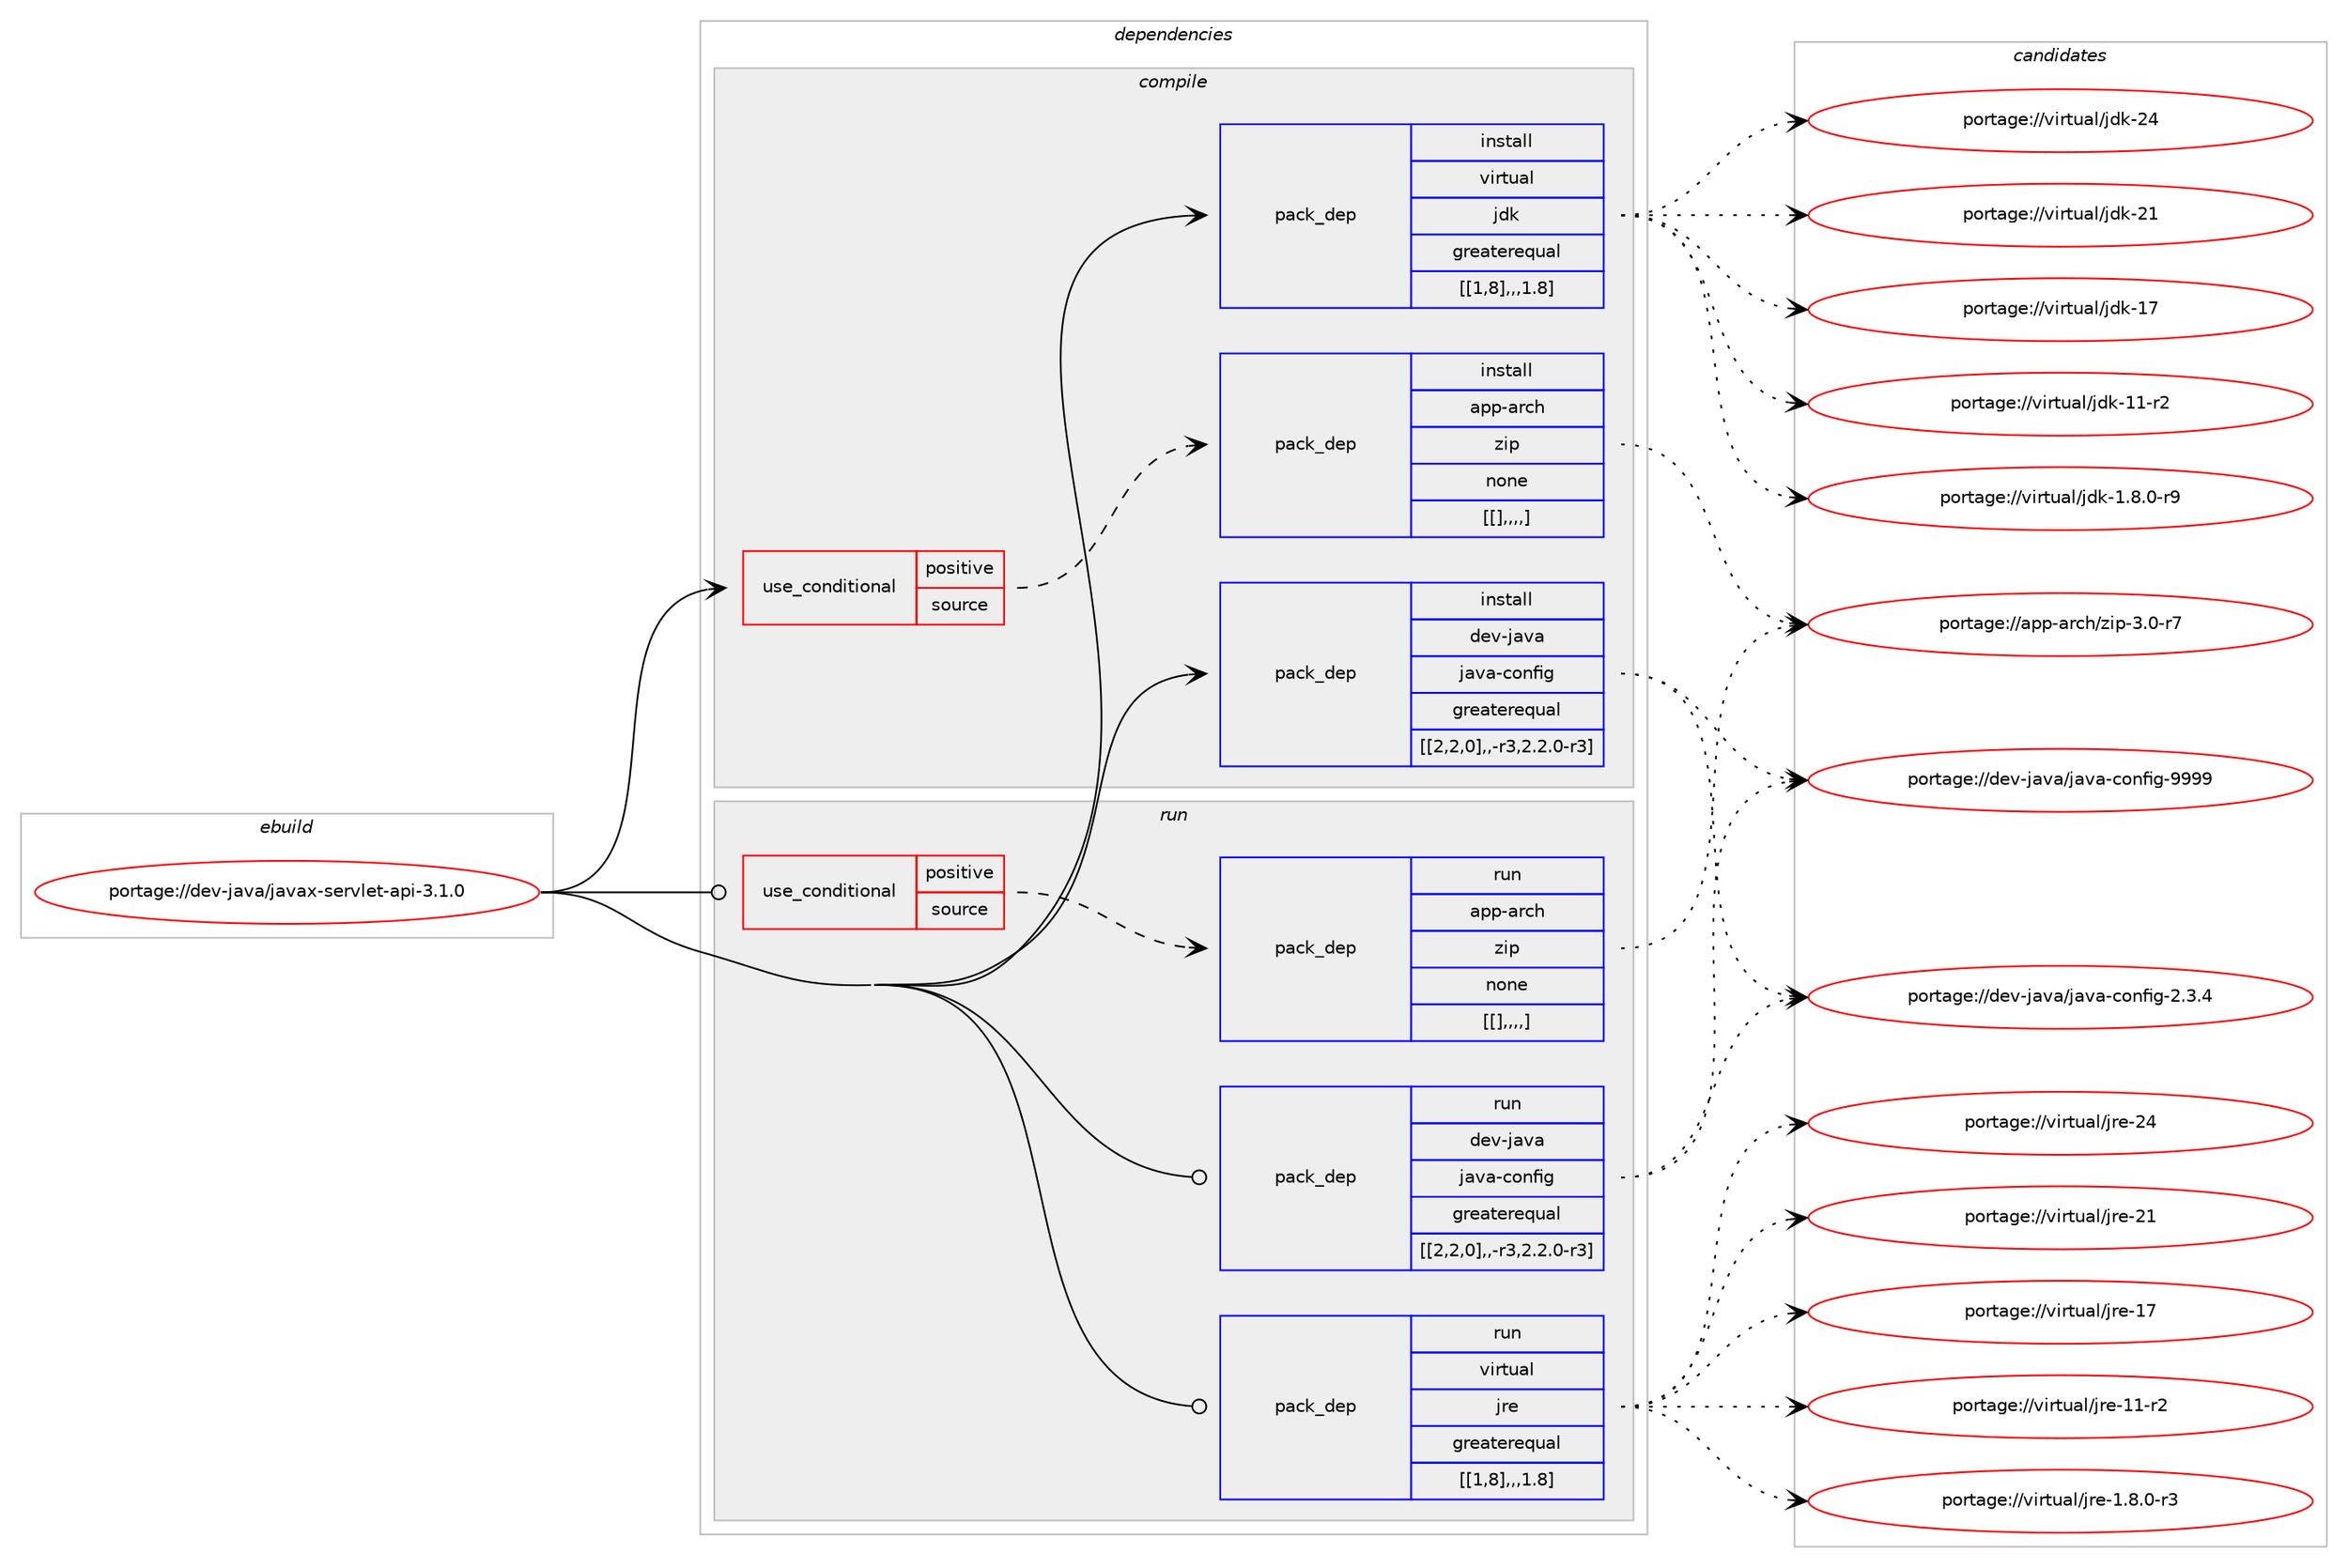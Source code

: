 digraph prolog {

# *************
# Graph options
# *************

newrank=true;
concentrate=true;
compound=true;
graph [rankdir=LR,fontname=Helvetica,fontsize=10,ranksep=1.5];#, ranksep=2.5, nodesep=0.2];
edge  [arrowhead=vee];
node  [fontname=Helvetica,fontsize=10];

# **********
# The ebuild
# **********

subgraph cluster_leftcol {
color=gray;
label=<<i>ebuild</i>>;
id [label="portage://dev-java/javax-servlet-api-3.1.0", color=red, width=4, href="../dev-java/javax-servlet-api-3.1.0.svg"];
}

# ****************
# The dependencies
# ****************

subgraph cluster_midcol {
color=gray;
label=<<i>dependencies</i>>;
subgraph cluster_compile {
fillcolor="#eeeeee";
style=filled;
label=<<i>compile</i>>;
subgraph cond22311 {
dependency95205 [label=<<TABLE BORDER="0" CELLBORDER="1" CELLSPACING="0" CELLPADDING="4"><TR><TD ROWSPAN="3" CELLPADDING="10">use_conditional</TD></TR><TR><TD>positive</TD></TR><TR><TD>source</TD></TR></TABLE>>, shape=none, color=red];
subgraph pack71844 {
dependency95206 [label=<<TABLE BORDER="0" CELLBORDER="1" CELLSPACING="0" CELLPADDING="4" WIDTH="220"><TR><TD ROWSPAN="6" CELLPADDING="30">pack_dep</TD></TR><TR><TD WIDTH="110">install</TD></TR><TR><TD>app-arch</TD></TR><TR><TD>zip</TD></TR><TR><TD>none</TD></TR><TR><TD>[[],,,,]</TD></TR></TABLE>>, shape=none, color=blue];
}
dependency95205:e -> dependency95206:w [weight=20,style="dashed",arrowhead="vee"];
}
id:e -> dependency95205:w [weight=20,style="solid",arrowhead="vee"];
subgraph pack71845 {
dependency95207 [label=<<TABLE BORDER="0" CELLBORDER="1" CELLSPACING="0" CELLPADDING="4" WIDTH="220"><TR><TD ROWSPAN="6" CELLPADDING="30">pack_dep</TD></TR><TR><TD WIDTH="110">install</TD></TR><TR><TD>dev-java</TD></TR><TR><TD>java-config</TD></TR><TR><TD>greaterequal</TD></TR><TR><TD>[[2,2,0],,-r3,2.2.0-r3]</TD></TR></TABLE>>, shape=none, color=blue];
}
id:e -> dependency95207:w [weight=20,style="solid",arrowhead="vee"];
subgraph pack71846 {
dependency95208 [label=<<TABLE BORDER="0" CELLBORDER="1" CELLSPACING="0" CELLPADDING="4" WIDTH="220"><TR><TD ROWSPAN="6" CELLPADDING="30">pack_dep</TD></TR><TR><TD WIDTH="110">install</TD></TR><TR><TD>virtual</TD></TR><TR><TD>jdk</TD></TR><TR><TD>greaterequal</TD></TR><TR><TD>[[1,8],,,1.8]</TD></TR></TABLE>>, shape=none, color=blue];
}
id:e -> dependency95208:w [weight=20,style="solid",arrowhead="vee"];
}
subgraph cluster_compileandrun {
fillcolor="#eeeeee";
style=filled;
label=<<i>compile and run</i>>;
}
subgraph cluster_run {
fillcolor="#eeeeee";
style=filled;
label=<<i>run</i>>;
subgraph cond22312 {
dependency95209 [label=<<TABLE BORDER="0" CELLBORDER="1" CELLSPACING="0" CELLPADDING="4"><TR><TD ROWSPAN="3" CELLPADDING="10">use_conditional</TD></TR><TR><TD>positive</TD></TR><TR><TD>source</TD></TR></TABLE>>, shape=none, color=red];
subgraph pack71847 {
dependency95210 [label=<<TABLE BORDER="0" CELLBORDER="1" CELLSPACING="0" CELLPADDING="4" WIDTH="220"><TR><TD ROWSPAN="6" CELLPADDING="30">pack_dep</TD></TR><TR><TD WIDTH="110">run</TD></TR><TR><TD>app-arch</TD></TR><TR><TD>zip</TD></TR><TR><TD>none</TD></TR><TR><TD>[[],,,,]</TD></TR></TABLE>>, shape=none, color=blue];
}
dependency95209:e -> dependency95210:w [weight=20,style="dashed",arrowhead="vee"];
}
id:e -> dependency95209:w [weight=20,style="solid",arrowhead="odot"];
subgraph pack71848 {
dependency95211 [label=<<TABLE BORDER="0" CELLBORDER="1" CELLSPACING="0" CELLPADDING="4" WIDTH="220"><TR><TD ROWSPAN="6" CELLPADDING="30">pack_dep</TD></TR><TR><TD WIDTH="110">run</TD></TR><TR><TD>dev-java</TD></TR><TR><TD>java-config</TD></TR><TR><TD>greaterequal</TD></TR><TR><TD>[[2,2,0],,-r3,2.2.0-r3]</TD></TR></TABLE>>, shape=none, color=blue];
}
id:e -> dependency95211:w [weight=20,style="solid",arrowhead="odot"];
subgraph pack71849 {
dependency95212 [label=<<TABLE BORDER="0" CELLBORDER="1" CELLSPACING="0" CELLPADDING="4" WIDTH="220"><TR><TD ROWSPAN="6" CELLPADDING="30">pack_dep</TD></TR><TR><TD WIDTH="110">run</TD></TR><TR><TD>virtual</TD></TR><TR><TD>jre</TD></TR><TR><TD>greaterequal</TD></TR><TR><TD>[[1,8],,,1.8]</TD></TR></TABLE>>, shape=none, color=blue];
}
id:e -> dependency95212:w [weight=20,style="solid",arrowhead="odot"];
}
}

# **************
# The candidates
# **************

subgraph cluster_choices {
rank=same;
color=gray;
label=<<i>candidates</i>>;

subgraph choice71844 {
color=black;
nodesep=1;
choice9711211245971149910447122105112455146484511455 [label="portage://app-arch/zip-3.0-r7", color=red, width=4,href="../app-arch/zip-3.0-r7.svg"];
dependency95206:e -> choice9711211245971149910447122105112455146484511455:w [style=dotted,weight="100"];
}
subgraph choice71845 {
color=black;
nodesep=1;
choice10010111845106971189747106971189745991111101021051034557575757 [label="portage://dev-java/java-config-9999", color=red, width=4,href="../dev-java/java-config-9999.svg"];
choice1001011184510697118974710697118974599111110102105103455046514652 [label="portage://dev-java/java-config-2.3.4", color=red, width=4,href="../dev-java/java-config-2.3.4.svg"];
dependency95207:e -> choice10010111845106971189747106971189745991111101021051034557575757:w [style=dotted,weight="100"];
dependency95207:e -> choice1001011184510697118974710697118974599111110102105103455046514652:w [style=dotted,weight="100"];
}
subgraph choice71846 {
color=black;
nodesep=1;
choice1181051141161179710847106100107455052 [label="portage://virtual/jdk-24", color=red, width=4,href="../virtual/jdk-24.svg"];
choice1181051141161179710847106100107455049 [label="portage://virtual/jdk-21", color=red, width=4,href="../virtual/jdk-21.svg"];
choice1181051141161179710847106100107454955 [label="portage://virtual/jdk-17", color=red, width=4,href="../virtual/jdk-17.svg"];
choice11810511411611797108471061001074549494511450 [label="portage://virtual/jdk-11-r2", color=red, width=4,href="../virtual/jdk-11-r2.svg"];
choice11810511411611797108471061001074549465646484511457 [label="portage://virtual/jdk-1.8.0-r9", color=red, width=4,href="../virtual/jdk-1.8.0-r9.svg"];
dependency95208:e -> choice1181051141161179710847106100107455052:w [style=dotted,weight="100"];
dependency95208:e -> choice1181051141161179710847106100107455049:w [style=dotted,weight="100"];
dependency95208:e -> choice1181051141161179710847106100107454955:w [style=dotted,weight="100"];
dependency95208:e -> choice11810511411611797108471061001074549494511450:w [style=dotted,weight="100"];
dependency95208:e -> choice11810511411611797108471061001074549465646484511457:w [style=dotted,weight="100"];
}
subgraph choice71847 {
color=black;
nodesep=1;
choice9711211245971149910447122105112455146484511455 [label="portage://app-arch/zip-3.0-r7", color=red, width=4,href="../app-arch/zip-3.0-r7.svg"];
dependency95210:e -> choice9711211245971149910447122105112455146484511455:w [style=dotted,weight="100"];
}
subgraph choice71848 {
color=black;
nodesep=1;
choice10010111845106971189747106971189745991111101021051034557575757 [label="portage://dev-java/java-config-9999", color=red, width=4,href="../dev-java/java-config-9999.svg"];
choice1001011184510697118974710697118974599111110102105103455046514652 [label="portage://dev-java/java-config-2.3.4", color=red, width=4,href="../dev-java/java-config-2.3.4.svg"];
dependency95211:e -> choice10010111845106971189747106971189745991111101021051034557575757:w [style=dotted,weight="100"];
dependency95211:e -> choice1001011184510697118974710697118974599111110102105103455046514652:w [style=dotted,weight="100"];
}
subgraph choice71849 {
color=black;
nodesep=1;
choice1181051141161179710847106114101455052 [label="portage://virtual/jre-24", color=red, width=4,href="../virtual/jre-24.svg"];
choice1181051141161179710847106114101455049 [label="portage://virtual/jre-21", color=red, width=4,href="../virtual/jre-21.svg"];
choice1181051141161179710847106114101454955 [label="portage://virtual/jre-17", color=red, width=4,href="../virtual/jre-17.svg"];
choice11810511411611797108471061141014549494511450 [label="portage://virtual/jre-11-r2", color=red, width=4,href="../virtual/jre-11-r2.svg"];
choice11810511411611797108471061141014549465646484511451 [label="portage://virtual/jre-1.8.0-r3", color=red, width=4,href="../virtual/jre-1.8.0-r3.svg"];
dependency95212:e -> choice1181051141161179710847106114101455052:w [style=dotted,weight="100"];
dependency95212:e -> choice1181051141161179710847106114101455049:w [style=dotted,weight="100"];
dependency95212:e -> choice1181051141161179710847106114101454955:w [style=dotted,weight="100"];
dependency95212:e -> choice11810511411611797108471061141014549494511450:w [style=dotted,weight="100"];
dependency95212:e -> choice11810511411611797108471061141014549465646484511451:w [style=dotted,weight="100"];
}
}

}
